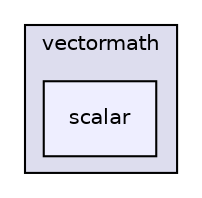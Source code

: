 digraph "bullet/bullet-2.82-r2704/src/vectormath/scalar" {
  compound=true
  node [ fontsize="10", fontname="Helvetica"];
  edge [ labelfontsize="10", labelfontname="Helvetica"];
  subgraph clusterdir_c38dceb2522acbad286a7232f08ab19b {
    graph [ bgcolor="#ddddee", pencolor="black", label="vectormath" fontname="Helvetica", fontsize="10", URL="dir_c38dceb2522acbad286a7232f08ab19b.html"]
  dir_aee98713df1e6bd2874bf9f6c08c811f [shape=box, label="scalar", style="filled", fillcolor="#eeeeff", pencolor="black", URL="dir_aee98713df1e6bd2874bf9f6c08c811f.html"];
  }
}
